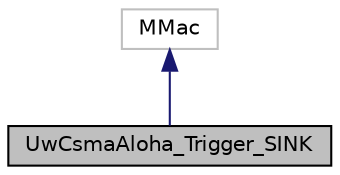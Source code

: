 digraph "UwCsmaAloha_Trigger_SINK"
{
 // LATEX_PDF_SIZE
  edge [fontname="Helvetica",fontsize="10",labelfontname="Helvetica",labelfontsize="10"];
  node [fontname="Helvetica",fontsize="10",shape=record];
  Node1 [label="UwCsmaAloha_Trigger_SINK",height=0.2,width=0.4,color="black", fillcolor="grey75", style="filled", fontcolor="black",tooltip="Class that describes a UwCsmaAloha_Trigger_SINK module."];
  Node2 -> Node1 [dir="back",color="midnightblue",fontsize="10",style="solid",fontname="Helvetica"];
  Node2 [label="MMac",height=0.2,width=0.4,color="grey75", fillcolor="white", style="filled",tooltip=" "];
}
